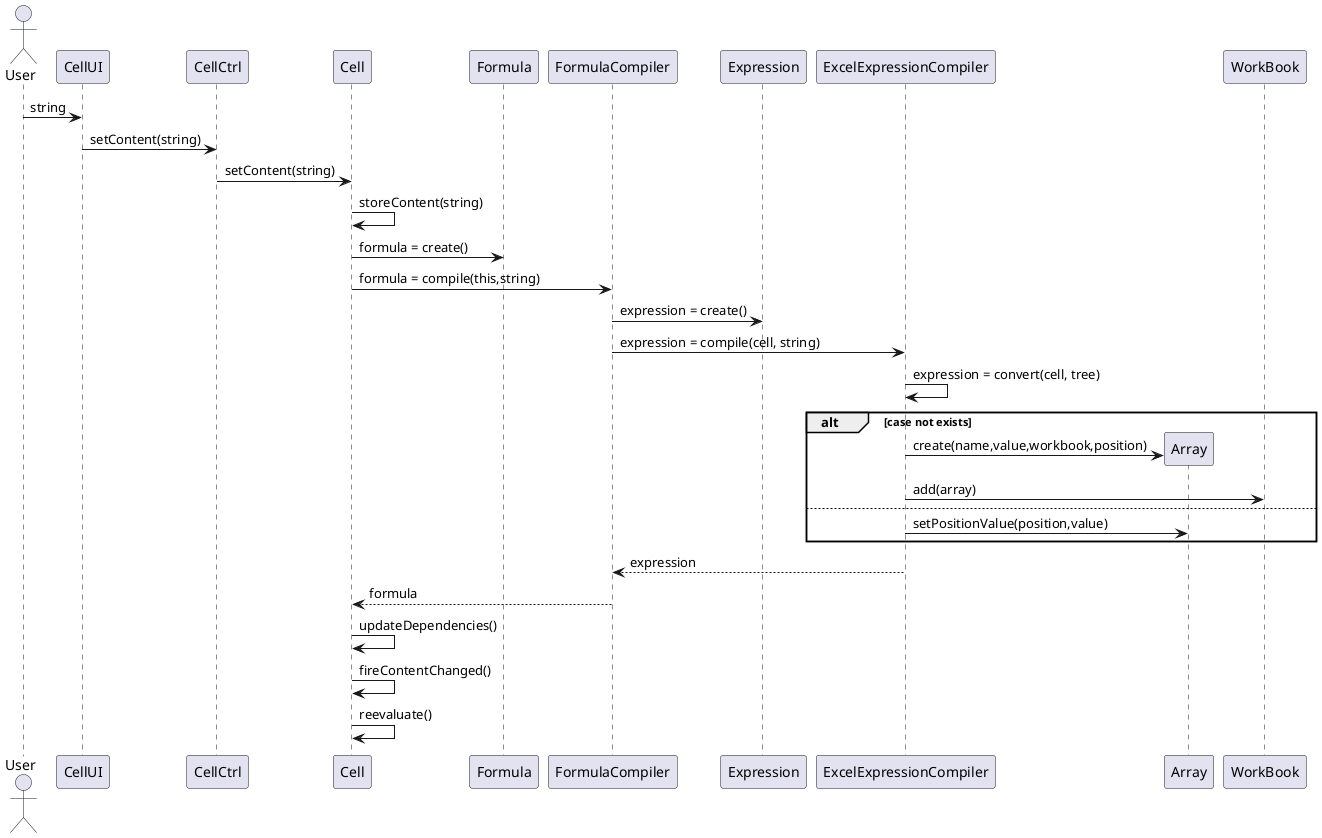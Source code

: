 @startuml doc-files/design_macros_02_02.png
 actor User
 participant "CellUI" as UI
 participant "CellCtrl" as ctrl
 participant "Cell" as cell
 participant "Formula" as formula
 participant "FormulaCompiler" as formulaCompiler
 participant "Expression" as expression
 participant "ExcelExpressionCompiler" as expressionCompiler
 participant "Array" as array
 participant "WorkBook" as workbook

User -> UI : string
UI -> ctrl : setContent(string)
ctrl -> cell : setContent(string)
cell -> cell : storeContent(string)
cell -> formula : formula = create()
cell -> formulaCompiler : formula = compile(this,string)
formulaCompiler -> expression : expression = create()
formulaCompiler -> expressionCompiler : expression = compile(cell, string)
expressionCompiler -> expressionCompiler : expression = convert(cell, tree)

alt case not exists
create array
expressionCompiler -> array : create(name,value,workbook,position)
expressionCompiler -> workbook : add(array)
else
expressionCompiler -> array : setPositionValue(position,value)
end

formulaCompiler <-- expressionCompiler : expression
formulaCompiler --> cell : formula
cell -> cell : updateDependencies()
cell -> cell : fireContentChanged()
cell -> cell : reevaluate()

@enduml